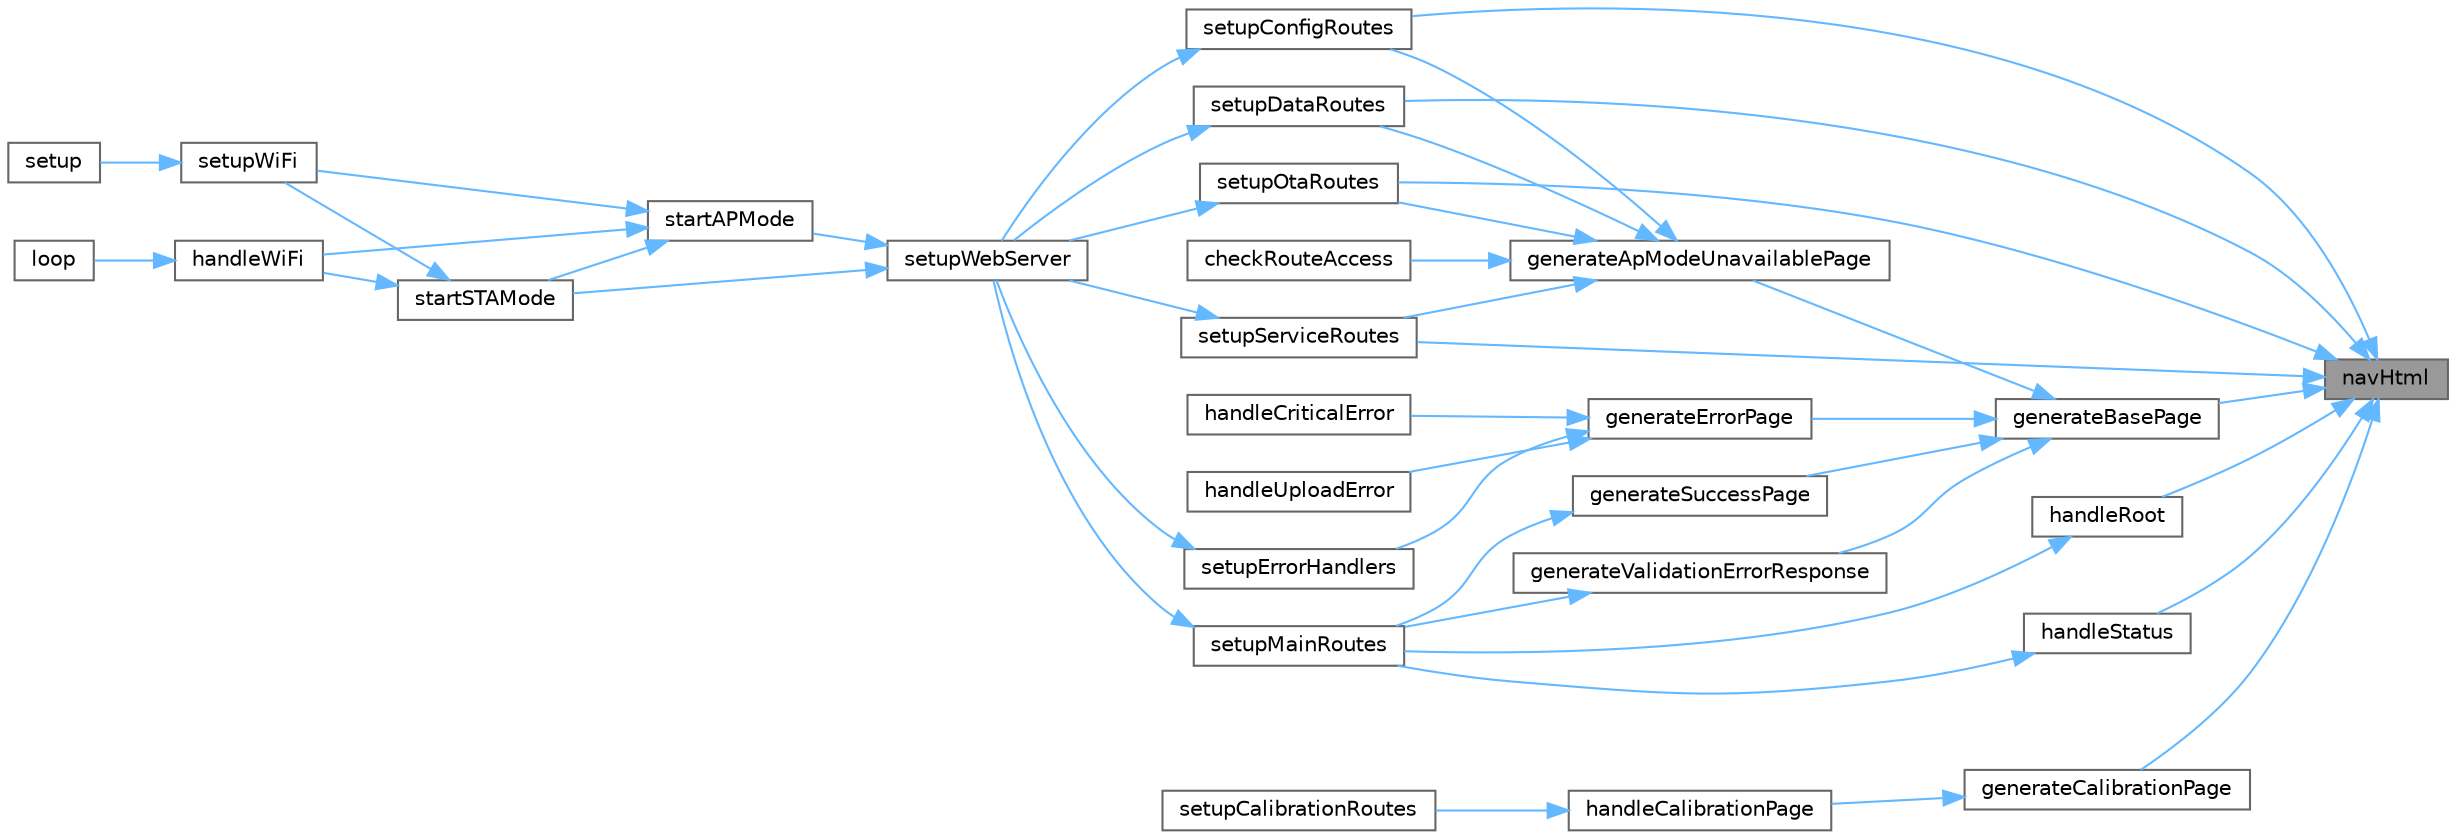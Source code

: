 digraph "navHtml"
{
 // LATEX_PDF_SIZE
  bgcolor="transparent";
  edge [fontname=Helvetica,fontsize=10,labelfontname=Helvetica,labelfontsize=10];
  node [fontname=Helvetica,fontsize=10,shape=box,height=0.2,width=0.4];
  rankdir="RL";
  Node1 [id="Node000001",label="navHtml",height=0.2,width=0.4,color="gray40", fillcolor="grey60", style="filled", fontcolor="black",tooltip=" "];
  Node1 -> Node2 [id="edge1_Node000001_Node000002",dir="back",color="steelblue1",style="solid",tooltip=" "];
  Node2 [id="Node000002",label="generateBasePage",height=0.2,width=0.4,color="grey40", fillcolor="white", style="filled",URL="$web__templates_8cpp.html#a4a3cbe6f4d5353ddf606c9f8e1f0c9d1",tooltip="Генерация базовой HTML структуры с навигацией"];
  Node2 -> Node3 [id="edge2_Node000002_Node000003",dir="back",color="steelblue1",style="solid",tooltip=" "];
  Node3 [id="Node000003",label="generateApModeUnavailablePage",height=0.2,width=0.4,color="grey40", fillcolor="white", style="filled",URL="$web__templates_8cpp.html#a1d57b5edf50f600cc5d02641cb4510a0",tooltip="Генерация страницы \"Недоступно в AP режиме\"."];
  Node3 -> Node4 [id="edge3_Node000003_Node000004",dir="back",color="steelblue1",style="solid",tooltip=" "];
  Node4 [id="Node000004",label="checkRouteAccess",height=0.2,width=0.4,color="grey40", fillcolor="white", style="filled",URL="$error__handlers_8cpp.html#a6d52ae788bd99342b84e28a1af12392b",tooltip="Middleware для проверки доступности маршрута Используется в каждом маршруте, который недоступен в AP ..."];
  Node3 -> Node5 [id="edge4_Node000003_Node000005",dir="back",color="steelblue1",style="solid",tooltip=" "];
  Node5 [id="Node000005",label="setupConfigRoutes",height=0.2,width=0.4,color="grey40", fillcolor="white", style="filled",URL="$routes__config_8cpp.html#a0e7c19a3399afd6ceae18c4512cca24c",tooltip="Настройка маршрутов конфигурации (/intervals, /config_manager, /api/config/*)"];
  Node5 -> Node6 [id="edge5_Node000005_Node000006",dir="back",color="steelblue1",style="solid",tooltip=" "];
  Node6 [id="Node000006",label="setupWebServer",height=0.2,width=0.4,color="grey40", fillcolor="white", style="filled",URL="$wifi__manager_8cpp.html#ada2454c68167b49ab4f42817be2b4959",tooltip=" "];
  Node6 -> Node7 [id="edge6_Node000006_Node000007",dir="back",color="steelblue1",style="solid",tooltip=" "];
  Node7 [id="Node000007",label="startAPMode",height=0.2,width=0.4,color="grey40", fillcolor="white", style="filled",URL="$wifi__manager_8cpp.html#a9b3d409b1449092a0b4efaace9c666a2",tooltip=" "];
  Node7 -> Node8 [id="edge7_Node000007_Node000008",dir="back",color="steelblue1",style="solid",tooltip=" "];
  Node8 [id="Node000008",label="handleWiFi",height=0.2,width=0.4,color="grey40", fillcolor="white", style="filled",URL="$wifi__manager_8cpp.html#aef11d16b4d8e760671e3487b2106b6b2",tooltip=" "];
  Node8 -> Node9 [id="edge8_Node000008_Node000009",dir="back",color="steelblue1",style="solid",tooltip=" "];
  Node9 [id="Node000009",label="loop",height=0.2,width=0.4,color="grey40", fillcolor="white", style="filled",URL="$main_8cpp.html#afe461d27b9c48d5921c00d521181f12f",tooltip=" "];
  Node7 -> Node10 [id="edge9_Node000007_Node000010",dir="back",color="steelblue1",style="solid",tooltip=" "];
  Node10 [id="Node000010",label="setupWiFi",height=0.2,width=0.4,color="grey40", fillcolor="white", style="filled",URL="$wifi__manager_8cpp.html#ad2a97dbe5f144cd247e3b15c6af7c767",tooltip=" "];
  Node10 -> Node11 [id="edge10_Node000010_Node000011",dir="back",color="steelblue1",style="solid",tooltip=" "];
  Node11 [id="Node000011",label="setup",height=0.2,width=0.4,color="grey40", fillcolor="white", style="filled",URL="$main_8cpp.html#a4fc01d736fe50cf5b977f755b675f11d",tooltip=" "];
  Node7 -> Node12 [id="edge11_Node000007_Node000012",dir="back",color="steelblue1",style="solid",tooltip=" "];
  Node12 [id="Node000012",label="startSTAMode",height=0.2,width=0.4,color="grey40", fillcolor="white", style="filled",URL="$wifi__manager_8cpp.html#a0a1172dd684c9ed282dc5cb7e1ad1d7f",tooltip=" "];
  Node12 -> Node8 [id="edge12_Node000012_Node000008",dir="back",color="steelblue1",style="solid",tooltip=" "];
  Node12 -> Node10 [id="edge13_Node000012_Node000010",dir="back",color="steelblue1",style="solid",tooltip=" "];
  Node6 -> Node12 [id="edge14_Node000006_Node000012",dir="back",color="steelblue1",style="solid",tooltip=" "];
  Node3 -> Node13 [id="edge15_Node000003_Node000013",dir="back",color="steelblue1",style="solid",tooltip=" "];
  Node13 [id="Node000013",label="setupDataRoutes",height=0.2,width=0.4,color="grey40", fillcolor="white", style="filled",URL="$routes__data_8cpp.html#aed1136f683a386e56678e05fc3747972",tooltip="Настройка маршрутов данных датчика (/readings, /sensor_json, /api/sensor)"];
  Node13 -> Node6 [id="edge16_Node000013_Node000006",dir="back",color="steelblue1",style="solid",tooltip=" "];
  Node3 -> Node14 [id="edge17_Node000003_Node000014",dir="back",color="steelblue1",style="solid",tooltip=" "];
  Node14 [id="Node000014",label="setupOtaRoutes",height=0.2,width=0.4,color="grey40", fillcolor="white", style="filled",URL="$routes__ota_8cpp.html#ae58a54419ee068a06deeb05bf1e771f4",tooltip="Настройка маршрутов OTA (/updates, /api/ota/*, /ota/*)"];
  Node14 -> Node6 [id="edge18_Node000014_Node000006",dir="back",color="steelblue1",style="solid",tooltip=" "];
  Node3 -> Node15 [id="edge19_Node000003_Node000015",dir="back",color="steelblue1",style="solid",tooltip=" "];
  Node15 [id="Node000015",label="setupServiceRoutes",height=0.2,width=0.4,color="grey40", fillcolor="white", style="filled",URL="$routes__service_8cpp.html#a32c74f47a23de058ee90a43af2dff066",tooltip="Настройка сервисных маршрутов (/health, /service_status, /reset, /reboot, /ota)"];
  Node15 -> Node6 [id="edge20_Node000015_Node000006",dir="back",color="steelblue1",style="solid",tooltip=" "];
  Node2 -> Node16 [id="edge21_Node000002_Node000016",dir="back",color="steelblue1",style="solid",tooltip=" "];
  Node16 [id="Node000016",label="generateErrorPage",height=0.2,width=0.4,color="grey40", fillcolor="white", style="filled",URL="$web__templates_8cpp.html#a104303f7b44cf43e481a713261d52457",tooltip="Генерация страницы ошибки"];
  Node16 -> Node17 [id="edge22_Node000016_Node000017",dir="back",color="steelblue1",style="solid",tooltip=" "];
  Node17 [id="Node000017",label="handleCriticalError",height=0.2,width=0.4,color="grey40", fillcolor="white", style="filled",URL="$error__handlers_8cpp.html#a200ff078a206ee5a0b44bc0c5411f3f5",tooltip="Обработка критических ошибок сервера"];
  Node16 -> Node18 [id="edge23_Node000016_Node000018",dir="back",color="steelblue1",style="solid",tooltip=" "];
  Node18 [id="Node000018",label="handleUploadError",height=0.2,width=0.4,color="grey40", fillcolor="white", style="filled",URL="$error__handlers_8cpp.html#a72ddd36cf01d539c0b2575750fa997dc",tooltip="Обработка ошибок загрузки файлов"];
  Node16 -> Node19 [id="edge24_Node000016_Node000019",dir="back",color="steelblue1",style="solid",tooltip=" "];
  Node19 [id="Node000019",label="setupErrorHandlers",height=0.2,width=0.4,color="grey40", fillcolor="white", style="filled",URL="$error__handlers_8cpp.html#a833be2e68cb85aa95168dae9c9b128ef",tooltip="Настройка обработчиков ошибок (404, 500, и т."];
  Node19 -> Node6 [id="edge25_Node000019_Node000006",dir="back",color="steelblue1",style="solid",tooltip=" "];
  Node2 -> Node20 [id="edge26_Node000002_Node000020",dir="back",color="steelblue1",style="solid",tooltip=" "];
  Node20 [id="Node000020",label="generateSuccessPage",height=0.2,width=0.4,color="grey40", fillcolor="white", style="filled",URL="$web__templates_8cpp.html#a600b7a8061ed8ca2ec409f56bfaf3bcd",tooltip="Генерация страницы успеха"];
  Node20 -> Node21 [id="edge27_Node000020_Node000021",dir="back",color="steelblue1",style="solid",tooltip=" "];
  Node21 [id="Node000021",label="setupMainRoutes",height=0.2,width=0.4,color="grey40", fillcolor="white", style="filled",URL="$routes__main_8cpp.html#a6a7cf6b6ba01d34721e1a47ea65af867",tooltip="Настройка основных маршрутов (/, /save, /status)"];
  Node21 -> Node6 [id="edge28_Node000021_Node000006",dir="back",color="steelblue1",style="solid",tooltip=" "];
  Node2 -> Node22 [id="edge29_Node000002_Node000022",dir="back",color="steelblue1",style="solid",tooltip=" "];
  Node22 [id="Node000022",label="generateValidationErrorResponse",height=0.2,width=0.4,color="grey40", fillcolor="white", style="filled",URL="$error__handlers_8cpp.html#a6fe24c5dc21b012791aecd16ab4dad96",tooltip="Генерация HTML ответа с ошибкой валидации"];
  Node22 -> Node21 [id="edge30_Node000022_Node000021",dir="back",color="steelblue1",style="solid",tooltip=" "];
  Node1 -> Node23 [id="edge31_Node000001_Node000023",dir="back",color="steelblue1",style="solid",tooltip=" "];
  Node23 [id="Node000023",label="generateCalibrationPage",height=0.2,width=0.4,color="grey40", fillcolor="white", style="filled",URL="$routes__calibration_8cpp.html#af44b5a1840fa2c2199b0a9fab38a629f",tooltip=" "];
  Node23 -> Node24 [id="edge32_Node000023_Node000024",dir="back",color="steelblue1",style="solid",tooltip=" "];
  Node24 [id="Node000024",label="handleCalibrationPage",height=0.2,width=0.4,color="grey40", fillcolor="white", style="filled",URL="$routes__calibration_8cpp.html#a40c5c8aef0a9770a13455e9868b1eda2",tooltip=" "];
  Node24 -> Node25 [id="edge33_Node000024_Node000025",dir="back",color="steelblue1",style="solid",tooltip=" "];
  Node25 [id="Node000025",label="setupCalibrationRoutes",height=0.2,width=0.4,color="grey40", fillcolor="white", style="filled",URL="$routes__calibration_8cpp.html#a74cbd7893b5cf9b3fa5fd34a4fb985ba",tooltip="Настройка маршрутов калибровки (/calibration)"];
  Node1 -> Node26 [id="edge34_Node000001_Node000026",dir="back",color="steelblue1",style="solid",tooltip=" "];
  Node26 [id="Node000026",label="handleRoot",height=0.2,width=0.4,color="grey40", fillcolor="white", style="filled",URL="$wifi__manager_8cpp.html#a8427468f39342a1990703e9f5ce7fd29",tooltip="Обработчик главной страницы (уже существует в wifi_manager.cpp)"];
  Node26 -> Node21 [id="edge35_Node000026_Node000021",dir="back",color="steelblue1",style="solid",tooltip=" "];
  Node1 -> Node27 [id="edge36_Node000001_Node000027",dir="back",color="steelblue1",style="solid",tooltip=" "];
  Node27 [id="Node000027",label="handleStatus",height=0.2,width=0.4,color="grey40", fillcolor="white", style="filled",URL="$wifi__manager_8cpp.html#a1e811785ccbaccda2e3e3457971720cb",tooltip="Обработчик статуса (уже существует в wifi_manager.cpp)"];
  Node27 -> Node21 [id="edge37_Node000027_Node000021",dir="back",color="steelblue1",style="solid",tooltip=" "];
  Node1 -> Node5 [id="edge38_Node000001_Node000005",dir="back",color="steelblue1",style="solid",tooltip=" "];
  Node1 -> Node13 [id="edge39_Node000001_Node000013",dir="back",color="steelblue1",style="solid",tooltip=" "];
  Node1 -> Node14 [id="edge40_Node000001_Node000014",dir="back",color="steelblue1",style="solid",tooltip=" "];
  Node1 -> Node15 [id="edge41_Node000001_Node000015",dir="back",color="steelblue1",style="solid",tooltip=" "];
}
